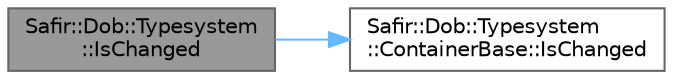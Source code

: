 digraph "Safir::Dob::Typesystem::IsChanged"
{
 // LATEX_PDF_SIZE
  bgcolor="transparent";
  edge [fontname=Helvetica,fontsize=10,labelfontname=Helvetica,labelfontsize=10];
  node [fontname=Helvetica,fontsize=10,shape=box,height=0.2,width=0.4];
  rankdir="LR";
  Node1 [label="Safir::Dob::Typesystem\l::IsChanged",height=0.2,width=0.4,color="gray40", fillcolor="grey60", style="filled", fontcolor="black",tooltip="Check if a container is changed."];
  Node1 -> Node2 [color="steelblue1",style="solid"];
  Node2 [label="Safir::Dob::Typesystem\l::ContainerBase::IsChanged",height=0.2,width=0.4,color="grey40", fillcolor="white", style="filled",URL="$a01399.html#a9a1b52624a8f2a163c5ecec102253059",tooltip="Is the change flag set on the container?"];
}
